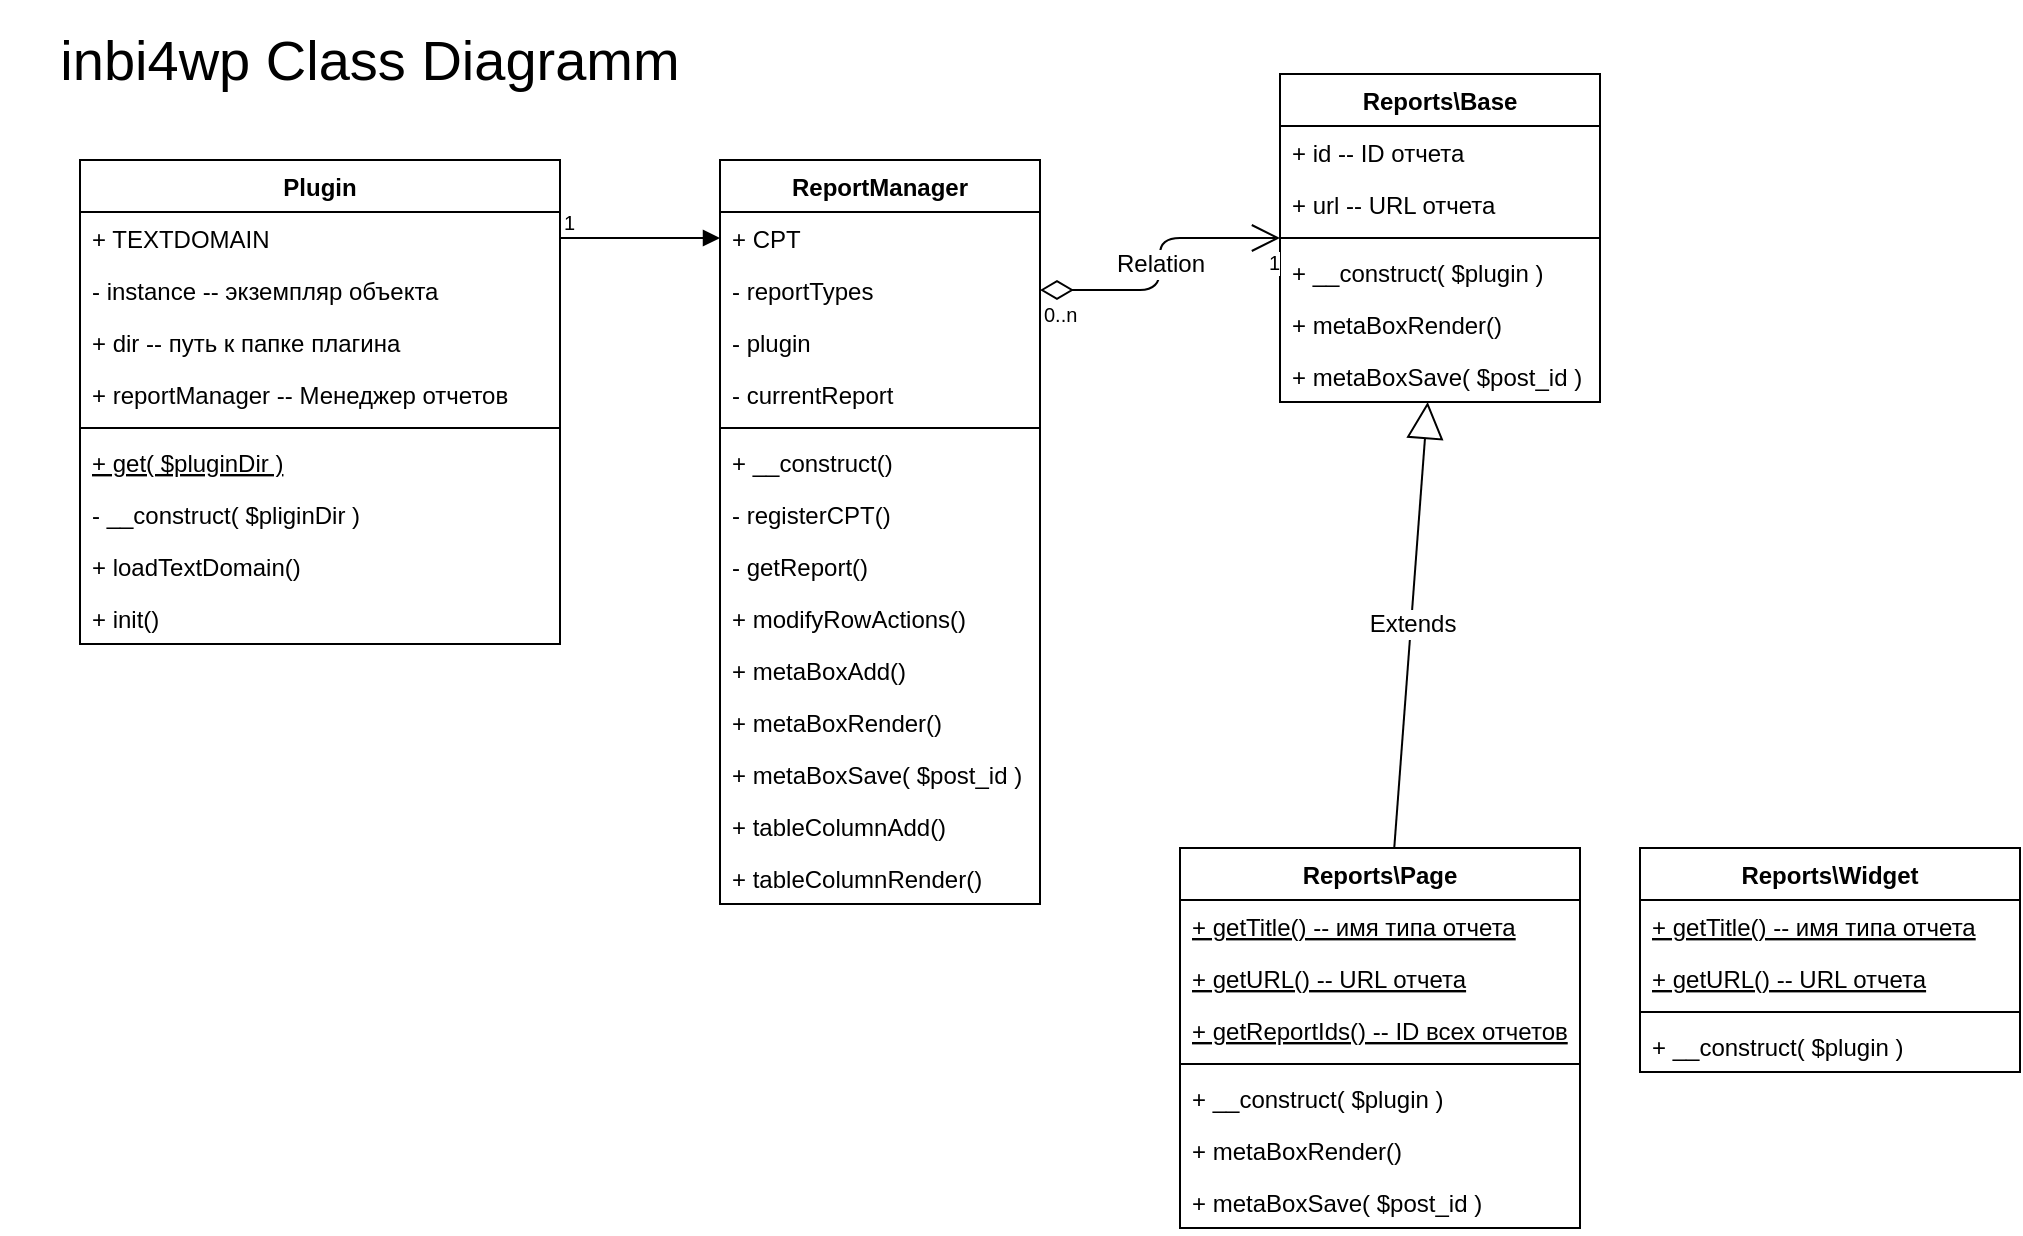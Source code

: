 <mxfile version="10.6.3" type="device"><diagram name="Page-1" id="9f46799a-70d6-7492-0946-bef42562c5a5"><mxGraphModel dx="996" dy="595" grid="1" gridSize="10" guides="1" tooltips="1" connect="1" arrows="1" fold="1" page="1" pageScale="1" pageWidth="1169" pageHeight="827" background="#ffffff" math="0" shadow="0"><root><mxCell id="0"/><mxCell id="1" parent="0"/><mxCell id="qV1NWe7ui4EgBKiL_Z7S-1" value="inbi4wp Class Diagramm" style="text;html=1;strokeColor=none;fillColor=none;align=center;verticalAlign=middle;whiteSpace=wrap;rounded=0;fontSize=28;" parent="1" vertex="1"><mxGeometry width="370" height="60" as="geometry"/></mxCell><mxCell id="qV1NWe7ui4EgBKiL_Z7S-6" value="Plugin" style="swimlane;fontStyle=1;align=center;verticalAlign=top;childLayout=stackLayout;horizontal=1;startSize=26;horizontalStack=0;resizeParent=1;resizeParentMax=0;resizeLast=0;collapsible=1;marginBottom=0;fontSize=12;" parent="1" vertex="1"><mxGeometry x="40" y="80" width="240" height="242" as="geometry"/></mxCell><mxCell id="qV1NWe7ui4EgBKiL_Z7S-7" value="+ TEXTDOMAIN" style="text;strokeColor=none;fillColor=none;align=left;verticalAlign=top;spacingLeft=4;spacingRight=4;overflow=hidden;rotatable=0;points=[[0,0.5],[1,0.5]];portConstraint=eastwest;" parent="qV1NWe7ui4EgBKiL_Z7S-6" vertex="1"><mxGeometry y="26" width="240" height="26" as="geometry"/></mxCell><mxCell id="qV1NWe7ui4EgBKiL_Z7S-49" value="- instance -- экземпляр объекта" style="text;strokeColor=none;fillColor=none;align=left;verticalAlign=top;spacingLeft=4;spacingRight=4;overflow=hidden;rotatable=0;points=[[0,0.5],[1,0.5]];portConstraint=eastwest;" parent="qV1NWe7ui4EgBKiL_Z7S-6" vertex="1"><mxGeometry y="52" width="240" height="26" as="geometry"/></mxCell><mxCell id="Vm4Zq5Lr-YPsZ5gc9VJW-2" value="+ dir -- путь к папке плагина" style="text;strokeColor=none;fillColor=none;align=left;verticalAlign=top;spacingLeft=4;spacingRight=4;overflow=hidden;rotatable=0;points=[[0,0.5],[1,0.5]];portConstraint=eastwest;" vertex="1" parent="qV1NWe7ui4EgBKiL_Z7S-6"><mxGeometry y="78" width="240" height="26" as="geometry"/></mxCell><mxCell id="qV1NWe7ui4EgBKiL_Z7S-60" value="+ reportManager -- Менеджер отчетов" style="text;strokeColor=none;fillColor=none;align=left;verticalAlign=top;spacingLeft=4;spacingRight=4;overflow=hidden;rotatable=0;points=[[0,0.5],[1,0.5]];portConstraint=eastwest;" parent="qV1NWe7ui4EgBKiL_Z7S-6" vertex="1"><mxGeometry y="104" width="240" height="26" as="geometry"/></mxCell><mxCell id="qV1NWe7ui4EgBKiL_Z7S-8" value="" style="line;strokeWidth=1;fillColor=none;align=left;verticalAlign=middle;spacingTop=-1;spacingLeft=3;spacingRight=3;rotatable=0;labelPosition=right;points=[];portConstraint=eastwest;" parent="qV1NWe7ui4EgBKiL_Z7S-6" vertex="1"><mxGeometry y="130" width="240" height="8" as="geometry"/></mxCell><mxCell id="qV1NWe7ui4EgBKiL_Z7S-9" value="+ get( $pluginDir )&#10;" style="text;strokeColor=none;fillColor=none;align=left;verticalAlign=top;spacingLeft=4;spacingRight=4;overflow=hidden;rotatable=0;points=[[0,0.5],[1,0.5]];portConstraint=eastwest;fontStyle=4" parent="qV1NWe7ui4EgBKiL_Z7S-6" vertex="1"><mxGeometry y="138" width="240" height="26" as="geometry"/></mxCell><mxCell id="Vm4Zq5Lr-YPsZ5gc9VJW-1" value="- __construct( $pliginDir )&#10;" style="text;strokeColor=none;fillColor=none;align=left;verticalAlign=top;spacingLeft=4;spacingRight=4;overflow=hidden;rotatable=0;points=[[0,0.5],[1,0.5]];portConstraint=eastwest;" vertex="1" parent="qV1NWe7ui4EgBKiL_Z7S-6"><mxGeometry y="164" width="240" height="26" as="geometry"/></mxCell><mxCell id="qV1NWe7ui4EgBKiL_Z7S-10" value="+ loadTextDomain()&#10;" style="text;strokeColor=none;fillColor=none;align=left;verticalAlign=top;spacingLeft=4;spacingRight=4;overflow=hidden;rotatable=0;points=[[0,0.5],[1,0.5]];portConstraint=eastwest;" parent="qV1NWe7ui4EgBKiL_Z7S-6" vertex="1"><mxGeometry y="190" width="240" height="26" as="geometry"/></mxCell><mxCell id="qV1NWe7ui4EgBKiL_Z7S-59" value="+ init()&#10;" style="text;strokeColor=none;fillColor=none;align=left;verticalAlign=top;spacingLeft=4;spacingRight=4;overflow=hidden;rotatable=0;points=[[0,0.5],[1,0.5]];portConstraint=eastwest;" parent="qV1NWe7ui4EgBKiL_Z7S-6" vertex="1"><mxGeometry y="216" width="240" height="26" as="geometry"/></mxCell><mxCell id="qV1NWe7ui4EgBKiL_Z7S-12" value="ReportManager" style="swimlane;fontStyle=1;align=center;verticalAlign=top;childLayout=stackLayout;horizontal=1;startSize=26;horizontalStack=0;resizeParent=1;resizeParentMax=0;resizeLast=0;collapsible=1;marginBottom=0;fontSize=12;" parent="1" vertex="1"><mxGeometry x="360" y="80" width="160" height="372" as="geometry"/></mxCell><mxCell id="qV1NWe7ui4EgBKiL_Z7S-13" value="+ CPT" style="text;strokeColor=none;fillColor=none;align=left;verticalAlign=top;spacingLeft=4;spacingRight=4;overflow=hidden;rotatable=0;points=[[0,0.5],[1,0.5]];portConstraint=eastwest;" parent="qV1NWe7ui4EgBKiL_Z7S-12" vertex="1"><mxGeometry y="26" width="160" height="26" as="geometry"/></mxCell><mxCell id="qV1NWe7ui4EgBKiL_Z7S-50" value="- reportTypes&#10;" style="text;strokeColor=none;fillColor=none;align=left;verticalAlign=top;spacingLeft=4;spacingRight=4;overflow=hidden;rotatable=0;points=[[0,0.5],[1,0.5]];portConstraint=eastwest;" parent="qV1NWe7ui4EgBKiL_Z7S-12" vertex="1"><mxGeometry y="52" width="160" height="26" as="geometry"/></mxCell><mxCell id="qV1NWe7ui4EgBKiL_Z7S-61" value="- plugin&#10;" style="text;strokeColor=none;fillColor=none;align=left;verticalAlign=top;spacingLeft=4;spacingRight=4;overflow=hidden;rotatable=0;points=[[0,0.5],[1,0.5]];portConstraint=eastwest;" parent="qV1NWe7ui4EgBKiL_Z7S-12" vertex="1"><mxGeometry y="78" width="160" height="26" as="geometry"/></mxCell><mxCell id="qV1NWe7ui4EgBKiL_Z7S-64" value="- currentReport&#10;" style="text;strokeColor=none;fillColor=none;align=left;verticalAlign=top;spacingLeft=4;spacingRight=4;overflow=hidden;rotatable=0;points=[[0,0.5],[1,0.5]];portConstraint=eastwest;" parent="qV1NWe7ui4EgBKiL_Z7S-12" vertex="1"><mxGeometry y="104" width="160" height="26" as="geometry"/></mxCell><mxCell id="qV1NWe7ui4EgBKiL_Z7S-14" value="" style="line;strokeWidth=1;fillColor=none;align=left;verticalAlign=middle;spacingTop=-1;spacingLeft=3;spacingRight=3;rotatable=0;labelPosition=right;points=[];portConstraint=eastwest;" parent="qV1NWe7ui4EgBKiL_Z7S-12" vertex="1"><mxGeometry y="130" width="160" height="8" as="geometry"/></mxCell><mxCell id="qV1NWe7ui4EgBKiL_Z7S-15" value="+ __construct()&#10;" style="text;strokeColor=none;fillColor=none;align=left;verticalAlign=top;spacingLeft=4;spacingRight=4;overflow=hidden;rotatable=0;points=[[0,0.5],[1,0.5]];portConstraint=eastwest;" parent="qV1NWe7ui4EgBKiL_Z7S-12" vertex="1"><mxGeometry y="138" width="160" height="26" as="geometry"/></mxCell><mxCell id="qV1NWe7ui4EgBKiL_Z7S-16" value="- registerCPT()&#10;" style="text;strokeColor=none;fillColor=none;align=left;verticalAlign=top;spacingLeft=4;spacingRight=4;overflow=hidden;rotatable=0;points=[[0,0.5],[1,0.5]];portConstraint=eastwest;" parent="qV1NWe7ui4EgBKiL_Z7S-12" vertex="1"><mxGeometry y="164" width="160" height="26" as="geometry"/></mxCell><mxCell id="qV1NWe7ui4EgBKiL_Z7S-63" value="- getReport()" style="text;strokeColor=none;fillColor=none;align=left;verticalAlign=top;spacingLeft=4;spacingRight=4;overflow=hidden;rotatable=0;points=[[0,0.5],[1,0.5]];portConstraint=eastwest;" parent="qV1NWe7ui4EgBKiL_Z7S-12" vertex="1"><mxGeometry y="190" width="160" height="26" as="geometry"/></mxCell><mxCell id="qV1NWe7ui4EgBKiL_Z7S-68" value="+ modifyRowActions()" style="text;strokeColor=none;fillColor=none;align=left;verticalAlign=top;spacingLeft=4;spacingRight=4;overflow=hidden;rotatable=0;points=[[0,0.5],[1,0.5]];portConstraint=eastwest;" parent="qV1NWe7ui4EgBKiL_Z7S-12" vertex="1"><mxGeometry y="216" width="160" height="26" as="geometry"/></mxCell><mxCell id="qV1NWe7ui4EgBKiL_Z7S-62" value="+ metaBoxAdd()" style="text;strokeColor=none;fillColor=none;align=left;verticalAlign=top;spacingLeft=4;spacingRight=4;overflow=hidden;rotatable=0;points=[[0,0.5],[1,0.5]];portConstraint=eastwest;" parent="qV1NWe7ui4EgBKiL_Z7S-12" vertex="1"><mxGeometry y="242" width="160" height="26" as="geometry"/></mxCell><mxCell id="qV1NWe7ui4EgBKiL_Z7S-55" value="+ metaBoxRender()" style="text;strokeColor=none;fillColor=none;align=left;verticalAlign=top;spacingLeft=4;spacingRight=4;overflow=hidden;rotatable=0;points=[[0,0.5],[1,0.5]];portConstraint=eastwest;" parent="qV1NWe7ui4EgBKiL_Z7S-12" vertex="1"><mxGeometry y="268" width="160" height="26" as="geometry"/></mxCell><mxCell id="qV1NWe7ui4EgBKiL_Z7S-56" value="+ metaBoxSave( $post_id )" style="text;strokeColor=none;fillColor=none;align=left;verticalAlign=top;spacingLeft=4;spacingRight=4;overflow=hidden;rotatable=0;points=[[0,0.5],[1,0.5]];portConstraint=eastwest;" parent="qV1NWe7ui4EgBKiL_Z7S-12" vertex="1"><mxGeometry y="294" width="160" height="26" as="geometry"/></mxCell><mxCell id="uY4KIGQeBf__mQfRkCmn-1" value="+ tableColumnAdd()" style="text;strokeColor=none;fillColor=none;align=left;verticalAlign=top;spacingLeft=4;spacingRight=4;overflow=hidden;rotatable=0;points=[[0,0.5],[1,0.5]];portConstraint=eastwest;" parent="qV1NWe7ui4EgBKiL_Z7S-12" vertex="1"><mxGeometry y="320" width="160" height="26" as="geometry"/></mxCell><mxCell id="uY4KIGQeBf__mQfRkCmn-2" value="+ tableColumnRender()" style="text;strokeColor=none;fillColor=none;align=left;verticalAlign=top;spacingLeft=4;spacingRight=4;overflow=hidden;rotatable=0;points=[[0,0.5],[1,0.5]];portConstraint=eastwest;" parent="qV1NWe7ui4EgBKiL_Z7S-12" vertex="1"><mxGeometry y="346" width="160" height="26" as="geometry"/></mxCell><mxCell id="qV1NWe7ui4EgBKiL_Z7S-19" value="" style="endArrow=block;endFill=1;html=1;edgeStyle=orthogonalEdgeStyle;align=left;verticalAlign=top;fontSize=12;" parent="1" source="qV1NWe7ui4EgBKiL_Z7S-7" target="qV1NWe7ui4EgBKiL_Z7S-13" edge="1"><mxGeometry x="-1" relative="1" as="geometry"><mxPoint x="140" y="260" as="sourcePoint"/><mxPoint x="300" y="260" as="targetPoint"/></mxGeometry></mxCell><mxCell id="qV1NWe7ui4EgBKiL_Z7S-20" value="1" style="resizable=0;html=1;align=left;verticalAlign=bottom;labelBackgroundColor=#ffffff;fontSize=10;" parent="qV1NWe7ui4EgBKiL_Z7S-19" connectable="0" vertex="1"><mxGeometry x="-1" relative="1" as="geometry"/></mxCell><mxCell id="qV1NWe7ui4EgBKiL_Z7S-21" value="Reports\Base" style="swimlane;fontStyle=1;align=center;verticalAlign=top;childLayout=stackLayout;horizontal=1;startSize=26;horizontalStack=0;resizeParent=1;resizeParentMax=0;resizeLast=0;collapsible=1;marginBottom=0;fontSize=12;" parent="1" vertex="1"><mxGeometry x="640" y="37" width="160" height="164" as="geometry"/></mxCell><mxCell id="qV1NWe7ui4EgBKiL_Z7S-22" value="+ id -- ID отчета" style="text;strokeColor=none;fillColor=none;align=left;verticalAlign=top;spacingLeft=4;spacingRight=4;overflow=hidden;rotatable=0;points=[[0,0.5],[1,0.5]];portConstraint=eastwest;" parent="qV1NWe7ui4EgBKiL_Z7S-21" vertex="1"><mxGeometry y="26" width="160" height="26" as="geometry"/></mxCell><mxCell id="qV1NWe7ui4EgBKiL_Z7S-26" value="+ url -- URL отчета" style="text;strokeColor=none;fillColor=none;align=left;verticalAlign=top;spacingLeft=4;spacingRight=4;overflow=hidden;rotatable=0;points=[[0,0.5],[1,0.5]];portConstraint=eastwest;" parent="qV1NWe7ui4EgBKiL_Z7S-21" vertex="1"><mxGeometry y="52" width="160" height="26" as="geometry"/></mxCell><mxCell id="qV1NWe7ui4EgBKiL_Z7S-23" value="" style="line;strokeWidth=1;fillColor=none;align=left;verticalAlign=middle;spacingTop=-1;spacingLeft=3;spacingRight=3;rotatable=0;labelPosition=right;points=[];portConstraint=eastwest;" parent="qV1NWe7ui4EgBKiL_Z7S-21" vertex="1"><mxGeometry y="78" width="160" height="8" as="geometry"/></mxCell><mxCell id="qV1NWe7ui4EgBKiL_Z7S-24" value="+ __construct( $plugin )&#10;" style="text;strokeColor=none;fillColor=none;align=left;verticalAlign=top;spacingLeft=4;spacingRight=4;overflow=hidden;rotatable=0;points=[[0,0.5],[1,0.5]];portConstraint=eastwest;" parent="qV1NWe7ui4EgBKiL_Z7S-21" vertex="1"><mxGeometry y="86" width="160" height="26" as="geometry"/></mxCell><mxCell id="qV1NWe7ui4EgBKiL_Z7S-57" value="+ metaBoxRender()&#10;" style="text;strokeColor=none;fillColor=none;align=left;verticalAlign=top;spacingLeft=4;spacingRight=4;overflow=hidden;rotatable=0;points=[[0,0.5],[1,0.5]];portConstraint=eastwest;" parent="qV1NWe7ui4EgBKiL_Z7S-21" vertex="1"><mxGeometry y="112" width="160" height="26" as="geometry"/></mxCell><mxCell id="qV1NWe7ui4EgBKiL_Z7S-58" value="+ metaBoxSave( $post_id )&#10;" style="text;strokeColor=none;fillColor=none;align=left;verticalAlign=top;spacingLeft=4;spacingRight=4;overflow=hidden;rotatable=0;points=[[0,0.5],[1,0.5]];portConstraint=eastwest;" parent="qV1NWe7ui4EgBKiL_Z7S-21" vertex="1"><mxGeometry y="138" width="160" height="26" as="geometry"/></mxCell><mxCell id="qV1NWe7ui4EgBKiL_Z7S-31" value="Reports\Page" style="swimlane;fontStyle=1;align=center;verticalAlign=top;childLayout=stackLayout;horizontal=1;startSize=26;horizontalStack=0;resizeParent=1;resizeParentMax=0;resizeLast=0;collapsible=1;marginBottom=0;fontSize=12;" parent="1" vertex="1"><mxGeometry x="590" y="424" width="200" height="190" as="geometry"/></mxCell><mxCell id="qV1NWe7ui4EgBKiL_Z7S-54" value="+ getTitle() -- имя типа отчета" style="text;strokeColor=none;fillColor=none;align=left;verticalAlign=top;spacingLeft=4;spacingRight=4;overflow=hidden;rotatable=0;points=[[0,0.5],[1,0.5]];portConstraint=eastwest;fontStyle=4" parent="qV1NWe7ui4EgBKiL_Z7S-31" vertex="1"><mxGeometry y="26" width="200" height="26" as="geometry"/></mxCell><mxCell id="uY4KIGQeBf__mQfRkCmn-5" value="+ getURL() -- URL отчета" style="text;strokeColor=none;fillColor=none;align=left;verticalAlign=top;spacingLeft=4;spacingRight=4;overflow=hidden;rotatable=0;points=[[0,0.5],[1,0.5]];portConstraint=eastwest;fontStyle=4" parent="qV1NWe7ui4EgBKiL_Z7S-31" vertex="1"><mxGeometry y="52" width="200" height="26" as="geometry"/></mxCell><mxCell id="cy3oiRCltjFQZyBLh0GM-1" value="+ getReportIds() -- ID всех отчетов" style="text;strokeColor=none;fillColor=none;align=left;verticalAlign=top;spacingLeft=4;spacingRight=4;overflow=hidden;rotatable=0;points=[[0,0.5],[1,0.5]];portConstraint=eastwest;fontStyle=4" parent="qV1NWe7ui4EgBKiL_Z7S-31" vertex="1"><mxGeometry y="78" width="200" height="26" as="geometry"/></mxCell><mxCell id="qV1NWe7ui4EgBKiL_Z7S-36" value="" style="line;strokeWidth=1;fillColor=none;align=left;verticalAlign=middle;spacingTop=-1;spacingLeft=3;spacingRight=3;rotatable=0;labelPosition=right;points=[];portConstraint=eastwest;" parent="qV1NWe7ui4EgBKiL_Z7S-31" vertex="1"><mxGeometry y="104" width="200" height="8" as="geometry"/></mxCell><mxCell id="qV1NWe7ui4EgBKiL_Z7S-37" value="+ __construct( $plugin )&#10;" style="text;strokeColor=none;fillColor=none;align=left;verticalAlign=top;spacingLeft=4;spacingRight=4;overflow=hidden;rotatable=0;points=[[0,0.5],[1,0.5]];portConstraint=eastwest;" parent="qV1NWe7ui4EgBKiL_Z7S-31" vertex="1"><mxGeometry y="112" width="200" height="26" as="geometry"/></mxCell><mxCell id="qV1NWe7ui4EgBKiL_Z7S-66" value="+ metaBoxRender()&#10;" style="text;strokeColor=none;fillColor=none;align=left;verticalAlign=top;spacingLeft=4;spacingRight=4;overflow=hidden;rotatable=0;points=[[0,0.5],[1,0.5]];portConstraint=eastwest;" parent="qV1NWe7ui4EgBKiL_Z7S-31" vertex="1"><mxGeometry y="138" width="200" height="26" as="geometry"/></mxCell><mxCell id="qV1NWe7ui4EgBKiL_Z7S-67" value="+ metaBoxSave( $post_id )&#10;" style="text;strokeColor=none;fillColor=none;align=left;verticalAlign=top;spacingLeft=4;spacingRight=4;overflow=hidden;rotatable=0;points=[[0,0.5],[1,0.5]];portConstraint=eastwest;" parent="qV1NWe7ui4EgBKiL_Z7S-31" vertex="1"><mxGeometry y="164" width="200" height="26" as="geometry"/></mxCell><mxCell id="qV1NWe7ui4EgBKiL_Z7S-40" value="Reports\Widget" style="swimlane;fontStyle=1;align=center;verticalAlign=top;childLayout=stackLayout;horizontal=1;startSize=26;horizontalStack=0;resizeParent=1;resizeParentMax=0;resizeLast=0;collapsible=1;marginBottom=0;fontSize=12;" parent="1" vertex="1"><mxGeometry x="820" y="424" width="190" height="112" as="geometry"/></mxCell><mxCell id="qV1NWe7ui4EgBKiL_Z7S-42" value="+ getTitle() -- имя типа отчета" style="text;strokeColor=none;fillColor=none;align=left;verticalAlign=top;spacingLeft=4;spacingRight=4;overflow=hidden;rotatable=0;points=[[0,0.5],[1,0.5]];portConstraint=eastwest;fontStyle=4" parent="qV1NWe7ui4EgBKiL_Z7S-40" vertex="1"><mxGeometry y="26" width="190" height="26" as="geometry"/></mxCell><mxCell id="uY4KIGQeBf__mQfRkCmn-6" value="+ getURL() -- URL отчета" style="text;strokeColor=none;fillColor=none;align=left;verticalAlign=top;spacingLeft=4;spacingRight=4;overflow=hidden;rotatable=0;points=[[0,0.5],[1,0.5]];portConstraint=eastwest;fontStyle=4" parent="qV1NWe7ui4EgBKiL_Z7S-40" vertex="1"><mxGeometry y="52" width="190" height="26" as="geometry"/></mxCell><mxCell id="qV1NWe7ui4EgBKiL_Z7S-43" value="" style="line;strokeWidth=1;fillColor=none;align=left;verticalAlign=middle;spacingTop=-1;spacingLeft=3;spacingRight=3;rotatable=0;labelPosition=right;points=[];portConstraint=eastwest;" parent="qV1NWe7ui4EgBKiL_Z7S-40" vertex="1"><mxGeometry y="78" width="190" height="8" as="geometry"/></mxCell><mxCell id="qV1NWe7ui4EgBKiL_Z7S-44" value="+ __construct( $plugin )&#10;" style="text;strokeColor=none;fillColor=none;align=left;verticalAlign=top;spacingLeft=4;spacingRight=4;overflow=hidden;rotatable=0;points=[[0,0.5],[1,0.5]];portConstraint=eastwest;" parent="qV1NWe7ui4EgBKiL_Z7S-40" vertex="1"><mxGeometry y="86" width="190" height="26" as="geometry"/></mxCell><mxCell id="qV1NWe7ui4EgBKiL_Z7S-47" value="Extends" style="endArrow=block;endSize=16;endFill=0;html=1;fontSize=12;" parent="1" source="qV1NWe7ui4EgBKiL_Z7S-31" target="qV1NWe7ui4EgBKiL_Z7S-21" edge="1"><mxGeometry width="160" relative="1" as="geometry"><mxPoint x="20" y="510" as="sourcePoint"/><mxPoint x="770" y="280" as="targetPoint"/></mxGeometry></mxCell><mxCell id="qV1NWe7ui4EgBKiL_Z7S-51" value="Relation" style="endArrow=open;html=1;endSize=12;startArrow=diamondThin;startSize=14;startFill=0;edgeStyle=orthogonalEdgeStyle;fontSize=12;" parent="1" source="qV1NWe7ui4EgBKiL_Z7S-50" target="qV1NWe7ui4EgBKiL_Z7S-21" edge="1"><mxGeometry relative="1" as="geometry"><mxPoint x="590" y="140" as="sourcePoint"/><mxPoint x="870" y="120" as="targetPoint"/></mxGeometry></mxCell><mxCell id="qV1NWe7ui4EgBKiL_Z7S-52" value="0..n" style="resizable=0;html=1;align=left;verticalAlign=top;labelBackgroundColor=#ffffff;fontSize=10;" parent="qV1NWe7ui4EgBKiL_Z7S-51" connectable="0" vertex="1"><mxGeometry x="-1" relative="1" as="geometry"/></mxCell><mxCell id="qV1NWe7ui4EgBKiL_Z7S-53" value="1" style="resizable=0;html=1;align=right;verticalAlign=top;labelBackgroundColor=#ffffff;fontSize=10;" parent="qV1NWe7ui4EgBKiL_Z7S-51" connectable="0" vertex="1"><mxGeometry x="1" relative="1" as="geometry"/></mxCell></root></mxGraphModel></diagram></mxfile>